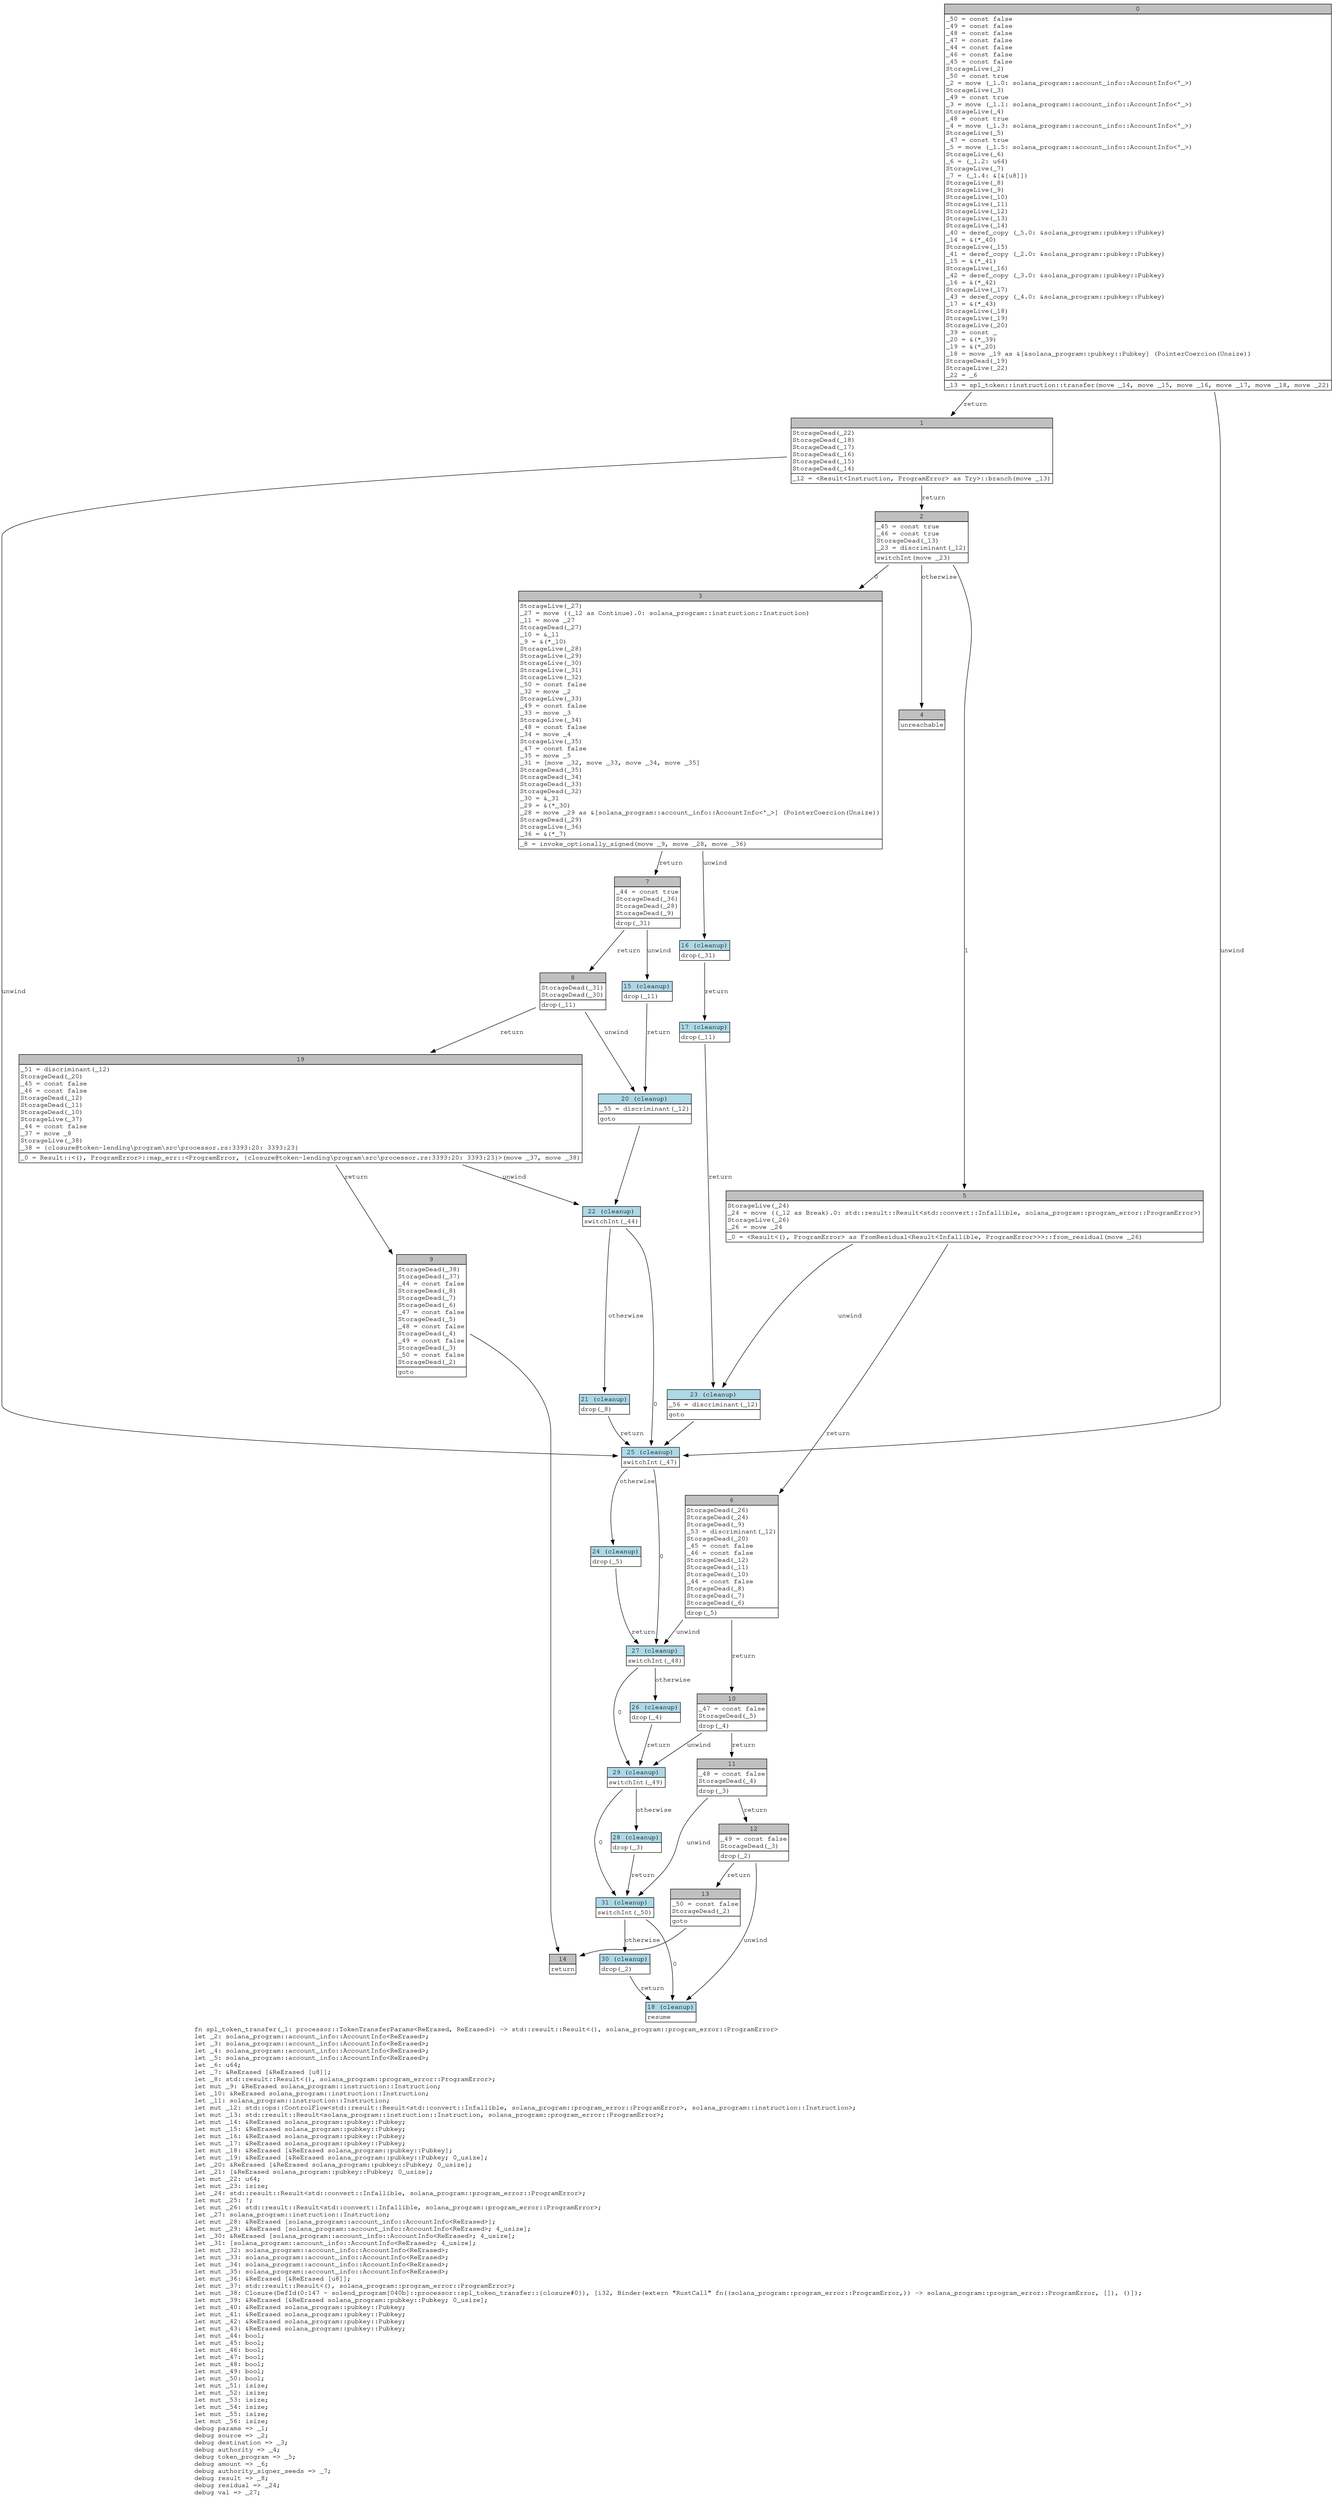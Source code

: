 digraph Mir_0_146 {
    graph [fontname="Courier, monospace"];
    node [fontname="Courier, monospace"];
    edge [fontname="Courier, monospace"];
    label=<fn spl_token_transfer(_1: processor::TokenTransferParams&lt;ReErased, ReErased&gt;) -&gt; std::result::Result&lt;(), solana_program::program_error::ProgramError&gt;<br align="left"/>let _2: solana_program::account_info::AccountInfo&lt;ReErased&gt;;<br align="left"/>let _3: solana_program::account_info::AccountInfo&lt;ReErased&gt;;<br align="left"/>let _4: solana_program::account_info::AccountInfo&lt;ReErased&gt;;<br align="left"/>let _5: solana_program::account_info::AccountInfo&lt;ReErased&gt;;<br align="left"/>let _6: u64;<br align="left"/>let _7: &amp;ReErased [&amp;ReErased [u8]];<br align="left"/>let _8: std::result::Result&lt;(), solana_program::program_error::ProgramError&gt;;<br align="left"/>let mut _9: &amp;ReErased solana_program::instruction::Instruction;<br align="left"/>let _10: &amp;ReErased solana_program::instruction::Instruction;<br align="left"/>let _11: solana_program::instruction::Instruction;<br align="left"/>let mut _12: std::ops::ControlFlow&lt;std::result::Result&lt;std::convert::Infallible, solana_program::program_error::ProgramError&gt;, solana_program::instruction::Instruction&gt;;<br align="left"/>let mut _13: std::result::Result&lt;solana_program::instruction::Instruction, solana_program::program_error::ProgramError&gt;;<br align="left"/>let mut _14: &amp;ReErased solana_program::pubkey::Pubkey;<br align="left"/>let mut _15: &amp;ReErased solana_program::pubkey::Pubkey;<br align="left"/>let mut _16: &amp;ReErased solana_program::pubkey::Pubkey;<br align="left"/>let mut _17: &amp;ReErased solana_program::pubkey::Pubkey;<br align="left"/>let mut _18: &amp;ReErased [&amp;ReErased solana_program::pubkey::Pubkey];<br align="left"/>let mut _19: &amp;ReErased [&amp;ReErased solana_program::pubkey::Pubkey; 0_usize];<br align="left"/>let _20: &amp;ReErased [&amp;ReErased solana_program::pubkey::Pubkey; 0_usize];<br align="left"/>let _21: [&amp;ReErased solana_program::pubkey::Pubkey; 0_usize];<br align="left"/>let mut _22: u64;<br align="left"/>let mut _23: isize;<br align="left"/>let _24: std::result::Result&lt;std::convert::Infallible, solana_program::program_error::ProgramError&gt;;<br align="left"/>let mut _25: !;<br align="left"/>let mut _26: std::result::Result&lt;std::convert::Infallible, solana_program::program_error::ProgramError&gt;;<br align="left"/>let _27: solana_program::instruction::Instruction;<br align="left"/>let mut _28: &amp;ReErased [solana_program::account_info::AccountInfo&lt;ReErased&gt;];<br align="left"/>let mut _29: &amp;ReErased [solana_program::account_info::AccountInfo&lt;ReErased&gt;; 4_usize];<br align="left"/>let _30: &amp;ReErased [solana_program::account_info::AccountInfo&lt;ReErased&gt;; 4_usize];<br align="left"/>let _31: [solana_program::account_info::AccountInfo&lt;ReErased&gt;; 4_usize];<br align="left"/>let mut _32: solana_program::account_info::AccountInfo&lt;ReErased&gt;;<br align="left"/>let mut _33: solana_program::account_info::AccountInfo&lt;ReErased&gt;;<br align="left"/>let mut _34: solana_program::account_info::AccountInfo&lt;ReErased&gt;;<br align="left"/>let mut _35: solana_program::account_info::AccountInfo&lt;ReErased&gt;;<br align="left"/>let mut _36: &amp;ReErased [&amp;ReErased [u8]];<br align="left"/>let mut _37: std::result::Result&lt;(), solana_program::program_error::ProgramError&gt;;<br align="left"/>let mut _38: Closure(DefId(0:147 ~ solend_program[040b]::processor::spl_token_transfer::{closure#0}), [i32, Binder(extern &quot;RustCall&quot; fn((solana_program::program_error::ProgramError,)) -&gt; solana_program::program_error::ProgramError, []), ()]);<br align="left"/>let mut _39: &amp;ReErased [&amp;ReErased solana_program::pubkey::Pubkey; 0_usize];<br align="left"/>let mut _40: &amp;ReErased solana_program::pubkey::Pubkey;<br align="left"/>let mut _41: &amp;ReErased solana_program::pubkey::Pubkey;<br align="left"/>let mut _42: &amp;ReErased solana_program::pubkey::Pubkey;<br align="left"/>let mut _43: &amp;ReErased solana_program::pubkey::Pubkey;<br align="left"/>let mut _44: bool;<br align="left"/>let mut _45: bool;<br align="left"/>let mut _46: bool;<br align="left"/>let mut _47: bool;<br align="left"/>let mut _48: bool;<br align="left"/>let mut _49: bool;<br align="left"/>let mut _50: bool;<br align="left"/>let mut _51: isize;<br align="left"/>let mut _52: isize;<br align="left"/>let mut _53: isize;<br align="left"/>let mut _54: isize;<br align="left"/>let mut _55: isize;<br align="left"/>let mut _56: isize;<br align="left"/>debug params =&gt; _1;<br align="left"/>debug source =&gt; _2;<br align="left"/>debug destination =&gt; _3;<br align="left"/>debug authority =&gt; _4;<br align="left"/>debug token_program =&gt; _5;<br align="left"/>debug amount =&gt; _6;<br align="left"/>debug authority_signer_seeds =&gt; _7;<br align="left"/>debug result =&gt; _8;<br align="left"/>debug residual =&gt; _24;<br align="left"/>debug val =&gt; _27;<br align="left"/>>;
    bb0__0_146 [shape="none", label=<<table border="0" cellborder="1" cellspacing="0"><tr><td bgcolor="gray" align="center" colspan="1">0</td></tr><tr><td align="left" balign="left">_50 = const false<br/>_49 = const false<br/>_48 = const false<br/>_47 = const false<br/>_44 = const false<br/>_46 = const false<br/>_45 = const false<br/>StorageLive(_2)<br/>_50 = const true<br/>_2 = move (_1.0: solana_program::account_info::AccountInfo&lt;'_&gt;)<br/>StorageLive(_3)<br/>_49 = const true<br/>_3 = move (_1.1: solana_program::account_info::AccountInfo&lt;'_&gt;)<br/>StorageLive(_4)<br/>_48 = const true<br/>_4 = move (_1.3: solana_program::account_info::AccountInfo&lt;'_&gt;)<br/>StorageLive(_5)<br/>_47 = const true<br/>_5 = move (_1.5: solana_program::account_info::AccountInfo&lt;'_&gt;)<br/>StorageLive(_6)<br/>_6 = (_1.2: u64)<br/>StorageLive(_7)<br/>_7 = (_1.4: &amp;[&amp;[u8]])<br/>StorageLive(_8)<br/>StorageLive(_9)<br/>StorageLive(_10)<br/>StorageLive(_11)<br/>StorageLive(_12)<br/>StorageLive(_13)<br/>StorageLive(_14)<br/>_40 = deref_copy (_5.0: &amp;solana_program::pubkey::Pubkey)<br/>_14 = &amp;(*_40)<br/>StorageLive(_15)<br/>_41 = deref_copy (_2.0: &amp;solana_program::pubkey::Pubkey)<br/>_15 = &amp;(*_41)<br/>StorageLive(_16)<br/>_42 = deref_copy (_3.0: &amp;solana_program::pubkey::Pubkey)<br/>_16 = &amp;(*_42)<br/>StorageLive(_17)<br/>_43 = deref_copy (_4.0: &amp;solana_program::pubkey::Pubkey)<br/>_17 = &amp;(*_43)<br/>StorageLive(_18)<br/>StorageLive(_19)<br/>StorageLive(_20)<br/>_39 = const _<br/>_20 = &amp;(*_39)<br/>_19 = &amp;(*_20)<br/>_18 = move _19 as &amp;[&amp;solana_program::pubkey::Pubkey] (PointerCoercion(Unsize))<br/>StorageDead(_19)<br/>StorageLive(_22)<br/>_22 = _6<br/></td></tr><tr><td align="left">_13 = spl_token::instruction::transfer(move _14, move _15, move _16, move _17, move _18, move _22)</td></tr></table>>];
    bb1__0_146 [shape="none", label=<<table border="0" cellborder="1" cellspacing="0"><tr><td bgcolor="gray" align="center" colspan="1">1</td></tr><tr><td align="left" balign="left">StorageDead(_22)<br/>StorageDead(_18)<br/>StorageDead(_17)<br/>StorageDead(_16)<br/>StorageDead(_15)<br/>StorageDead(_14)<br/></td></tr><tr><td align="left">_12 = &lt;Result&lt;Instruction, ProgramError&gt; as Try&gt;::branch(move _13)</td></tr></table>>];
    bb2__0_146 [shape="none", label=<<table border="0" cellborder="1" cellspacing="0"><tr><td bgcolor="gray" align="center" colspan="1">2</td></tr><tr><td align="left" balign="left">_45 = const true<br/>_46 = const true<br/>StorageDead(_13)<br/>_23 = discriminant(_12)<br/></td></tr><tr><td align="left">switchInt(move _23)</td></tr></table>>];
    bb3__0_146 [shape="none", label=<<table border="0" cellborder="1" cellspacing="0"><tr><td bgcolor="gray" align="center" colspan="1">3</td></tr><tr><td align="left" balign="left">StorageLive(_27)<br/>_27 = move ((_12 as Continue).0: solana_program::instruction::Instruction)<br/>_11 = move _27<br/>StorageDead(_27)<br/>_10 = &amp;_11<br/>_9 = &amp;(*_10)<br/>StorageLive(_28)<br/>StorageLive(_29)<br/>StorageLive(_30)<br/>StorageLive(_31)<br/>StorageLive(_32)<br/>_50 = const false<br/>_32 = move _2<br/>StorageLive(_33)<br/>_49 = const false<br/>_33 = move _3<br/>StorageLive(_34)<br/>_48 = const false<br/>_34 = move _4<br/>StorageLive(_35)<br/>_47 = const false<br/>_35 = move _5<br/>_31 = [move _32, move _33, move _34, move _35]<br/>StorageDead(_35)<br/>StorageDead(_34)<br/>StorageDead(_33)<br/>StorageDead(_32)<br/>_30 = &amp;_31<br/>_29 = &amp;(*_30)<br/>_28 = move _29 as &amp;[solana_program::account_info::AccountInfo&lt;'_&gt;] (PointerCoercion(Unsize))<br/>StorageDead(_29)<br/>StorageLive(_36)<br/>_36 = &amp;(*_7)<br/></td></tr><tr><td align="left">_8 = invoke_optionally_signed(move _9, move _28, move _36)</td></tr></table>>];
    bb4__0_146 [shape="none", label=<<table border="0" cellborder="1" cellspacing="0"><tr><td bgcolor="gray" align="center" colspan="1">4</td></tr><tr><td align="left">unreachable</td></tr></table>>];
    bb5__0_146 [shape="none", label=<<table border="0" cellborder="1" cellspacing="0"><tr><td bgcolor="gray" align="center" colspan="1">5</td></tr><tr><td align="left" balign="left">StorageLive(_24)<br/>_24 = move ((_12 as Break).0: std::result::Result&lt;std::convert::Infallible, solana_program::program_error::ProgramError&gt;)<br/>StorageLive(_26)<br/>_26 = move _24<br/></td></tr><tr><td align="left">_0 = &lt;Result&lt;(), ProgramError&gt; as FromResidual&lt;Result&lt;Infallible, ProgramError&gt;&gt;&gt;::from_residual(move _26)</td></tr></table>>];
    bb6__0_146 [shape="none", label=<<table border="0" cellborder="1" cellspacing="0"><tr><td bgcolor="gray" align="center" colspan="1">6</td></tr><tr><td align="left" balign="left">StorageDead(_26)<br/>StorageDead(_24)<br/>StorageDead(_9)<br/>_53 = discriminant(_12)<br/>StorageDead(_20)<br/>_45 = const false<br/>_46 = const false<br/>StorageDead(_12)<br/>StorageDead(_11)<br/>StorageDead(_10)<br/>_44 = const false<br/>StorageDead(_8)<br/>StorageDead(_7)<br/>StorageDead(_6)<br/></td></tr><tr><td align="left">drop(_5)</td></tr></table>>];
    bb7__0_146 [shape="none", label=<<table border="0" cellborder="1" cellspacing="0"><tr><td bgcolor="gray" align="center" colspan="1">7</td></tr><tr><td align="left" balign="left">_44 = const true<br/>StorageDead(_36)<br/>StorageDead(_28)<br/>StorageDead(_9)<br/></td></tr><tr><td align="left">drop(_31)</td></tr></table>>];
    bb8__0_146 [shape="none", label=<<table border="0" cellborder="1" cellspacing="0"><tr><td bgcolor="gray" align="center" colspan="1">8</td></tr><tr><td align="left" balign="left">StorageDead(_31)<br/>StorageDead(_30)<br/></td></tr><tr><td align="left">drop(_11)</td></tr></table>>];
    bb9__0_146 [shape="none", label=<<table border="0" cellborder="1" cellspacing="0"><tr><td bgcolor="gray" align="center" colspan="1">9</td></tr><tr><td align="left" balign="left">StorageDead(_38)<br/>StorageDead(_37)<br/>_44 = const false<br/>StorageDead(_8)<br/>StorageDead(_7)<br/>StorageDead(_6)<br/>_47 = const false<br/>StorageDead(_5)<br/>_48 = const false<br/>StorageDead(_4)<br/>_49 = const false<br/>StorageDead(_3)<br/>_50 = const false<br/>StorageDead(_2)<br/></td></tr><tr><td align="left">goto</td></tr></table>>];
    bb10__0_146 [shape="none", label=<<table border="0" cellborder="1" cellspacing="0"><tr><td bgcolor="gray" align="center" colspan="1">10</td></tr><tr><td align="left" balign="left">_47 = const false<br/>StorageDead(_5)<br/></td></tr><tr><td align="left">drop(_4)</td></tr></table>>];
    bb11__0_146 [shape="none", label=<<table border="0" cellborder="1" cellspacing="0"><tr><td bgcolor="gray" align="center" colspan="1">11</td></tr><tr><td align="left" balign="left">_48 = const false<br/>StorageDead(_4)<br/></td></tr><tr><td align="left">drop(_3)</td></tr></table>>];
    bb12__0_146 [shape="none", label=<<table border="0" cellborder="1" cellspacing="0"><tr><td bgcolor="gray" align="center" colspan="1">12</td></tr><tr><td align="left" balign="left">_49 = const false<br/>StorageDead(_3)<br/></td></tr><tr><td align="left">drop(_2)</td></tr></table>>];
    bb13__0_146 [shape="none", label=<<table border="0" cellborder="1" cellspacing="0"><tr><td bgcolor="gray" align="center" colspan="1">13</td></tr><tr><td align="left" balign="left">_50 = const false<br/>StorageDead(_2)<br/></td></tr><tr><td align="left">goto</td></tr></table>>];
    bb14__0_146 [shape="none", label=<<table border="0" cellborder="1" cellspacing="0"><tr><td bgcolor="gray" align="center" colspan="1">14</td></tr><tr><td align="left">return</td></tr></table>>];
    bb15__0_146 [shape="none", label=<<table border="0" cellborder="1" cellspacing="0"><tr><td bgcolor="lightblue" align="center" colspan="1">15 (cleanup)</td></tr><tr><td align="left">drop(_11)</td></tr></table>>];
    bb16__0_146 [shape="none", label=<<table border="0" cellborder="1" cellspacing="0"><tr><td bgcolor="lightblue" align="center" colspan="1">16 (cleanup)</td></tr><tr><td align="left">drop(_31)</td></tr></table>>];
    bb17__0_146 [shape="none", label=<<table border="0" cellborder="1" cellspacing="0"><tr><td bgcolor="lightblue" align="center" colspan="1">17 (cleanup)</td></tr><tr><td align="left">drop(_11)</td></tr></table>>];
    bb18__0_146 [shape="none", label=<<table border="0" cellborder="1" cellspacing="0"><tr><td bgcolor="lightblue" align="center" colspan="1">18 (cleanup)</td></tr><tr><td align="left">resume</td></tr></table>>];
    bb19__0_146 [shape="none", label=<<table border="0" cellborder="1" cellspacing="0"><tr><td bgcolor="gray" align="center" colspan="1">19</td></tr><tr><td align="left" balign="left">_51 = discriminant(_12)<br/>StorageDead(_20)<br/>_45 = const false<br/>_46 = const false<br/>StorageDead(_12)<br/>StorageDead(_11)<br/>StorageDead(_10)<br/>StorageLive(_37)<br/>_44 = const false<br/>_37 = move _8<br/>StorageLive(_38)<br/>_38 = {closure@token-lending\program\src\processor.rs:3393:20: 3393:23}<br/></td></tr><tr><td align="left">_0 = Result::&lt;(), ProgramError&gt;::map_err::&lt;ProgramError, {closure@token-lending\program\src\processor.rs:3393:20: 3393:23}&gt;(move _37, move _38)</td></tr></table>>];
    bb20__0_146 [shape="none", label=<<table border="0" cellborder="1" cellspacing="0"><tr><td bgcolor="lightblue" align="center" colspan="1">20 (cleanup)</td></tr><tr><td align="left" balign="left">_55 = discriminant(_12)<br/></td></tr><tr><td align="left">goto</td></tr></table>>];
    bb21__0_146 [shape="none", label=<<table border="0" cellborder="1" cellspacing="0"><tr><td bgcolor="lightblue" align="center" colspan="1">21 (cleanup)</td></tr><tr><td align="left">drop(_8)</td></tr></table>>];
    bb22__0_146 [shape="none", label=<<table border="0" cellborder="1" cellspacing="0"><tr><td bgcolor="lightblue" align="center" colspan="1">22 (cleanup)</td></tr><tr><td align="left">switchInt(_44)</td></tr></table>>];
    bb23__0_146 [shape="none", label=<<table border="0" cellborder="1" cellspacing="0"><tr><td bgcolor="lightblue" align="center" colspan="1">23 (cleanup)</td></tr><tr><td align="left" balign="left">_56 = discriminant(_12)<br/></td></tr><tr><td align="left">goto</td></tr></table>>];
    bb24__0_146 [shape="none", label=<<table border="0" cellborder="1" cellspacing="0"><tr><td bgcolor="lightblue" align="center" colspan="1">24 (cleanup)</td></tr><tr><td align="left">drop(_5)</td></tr></table>>];
    bb25__0_146 [shape="none", label=<<table border="0" cellborder="1" cellspacing="0"><tr><td bgcolor="lightblue" align="center" colspan="1">25 (cleanup)</td></tr><tr><td align="left">switchInt(_47)</td></tr></table>>];
    bb26__0_146 [shape="none", label=<<table border="0" cellborder="1" cellspacing="0"><tr><td bgcolor="lightblue" align="center" colspan="1">26 (cleanup)</td></tr><tr><td align="left">drop(_4)</td></tr></table>>];
    bb27__0_146 [shape="none", label=<<table border="0" cellborder="1" cellspacing="0"><tr><td bgcolor="lightblue" align="center" colspan="1">27 (cleanup)</td></tr><tr><td align="left">switchInt(_48)</td></tr></table>>];
    bb28__0_146 [shape="none", label=<<table border="0" cellborder="1" cellspacing="0"><tr><td bgcolor="lightblue" align="center" colspan="1">28 (cleanup)</td></tr><tr><td align="left">drop(_3)</td></tr></table>>];
    bb29__0_146 [shape="none", label=<<table border="0" cellborder="1" cellspacing="0"><tr><td bgcolor="lightblue" align="center" colspan="1">29 (cleanup)</td></tr><tr><td align="left">switchInt(_49)</td></tr></table>>];
    bb30__0_146 [shape="none", label=<<table border="0" cellborder="1" cellspacing="0"><tr><td bgcolor="lightblue" align="center" colspan="1">30 (cleanup)</td></tr><tr><td align="left">drop(_2)</td></tr></table>>];
    bb31__0_146 [shape="none", label=<<table border="0" cellborder="1" cellspacing="0"><tr><td bgcolor="lightblue" align="center" colspan="1">31 (cleanup)</td></tr><tr><td align="left">switchInt(_50)</td></tr></table>>];
    bb0__0_146 -> bb1__0_146 [label="return"];
    bb0__0_146 -> bb25__0_146 [label="unwind"];
    bb1__0_146 -> bb2__0_146 [label="return"];
    bb1__0_146 -> bb25__0_146 [label="unwind"];
    bb2__0_146 -> bb3__0_146 [label="0"];
    bb2__0_146 -> bb5__0_146 [label="1"];
    bb2__0_146 -> bb4__0_146 [label="otherwise"];
    bb3__0_146 -> bb7__0_146 [label="return"];
    bb3__0_146 -> bb16__0_146 [label="unwind"];
    bb5__0_146 -> bb6__0_146 [label="return"];
    bb5__0_146 -> bb23__0_146 [label="unwind"];
    bb6__0_146 -> bb10__0_146 [label="return"];
    bb6__0_146 -> bb27__0_146 [label="unwind"];
    bb7__0_146 -> bb8__0_146 [label="return"];
    bb7__0_146 -> bb15__0_146 [label="unwind"];
    bb8__0_146 -> bb19__0_146 [label="return"];
    bb8__0_146 -> bb20__0_146 [label="unwind"];
    bb9__0_146 -> bb14__0_146 [label=""];
    bb10__0_146 -> bb11__0_146 [label="return"];
    bb10__0_146 -> bb29__0_146 [label="unwind"];
    bb11__0_146 -> bb12__0_146 [label="return"];
    bb11__0_146 -> bb31__0_146 [label="unwind"];
    bb12__0_146 -> bb13__0_146 [label="return"];
    bb12__0_146 -> bb18__0_146 [label="unwind"];
    bb13__0_146 -> bb14__0_146 [label=""];
    bb15__0_146 -> bb20__0_146 [label="return"];
    bb16__0_146 -> bb17__0_146 [label="return"];
    bb17__0_146 -> bb23__0_146 [label="return"];
    bb19__0_146 -> bb9__0_146 [label="return"];
    bb19__0_146 -> bb22__0_146 [label="unwind"];
    bb20__0_146 -> bb22__0_146 [label=""];
    bb21__0_146 -> bb25__0_146 [label="return"];
    bb22__0_146 -> bb25__0_146 [label="0"];
    bb22__0_146 -> bb21__0_146 [label="otherwise"];
    bb23__0_146 -> bb25__0_146 [label=""];
    bb24__0_146 -> bb27__0_146 [label="return"];
    bb25__0_146 -> bb27__0_146 [label="0"];
    bb25__0_146 -> bb24__0_146 [label="otherwise"];
    bb26__0_146 -> bb29__0_146 [label="return"];
    bb27__0_146 -> bb29__0_146 [label="0"];
    bb27__0_146 -> bb26__0_146 [label="otherwise"];
    bb28__0_146 -> bb31__0_146 [label="return"];
    bb29__0_146 -> bb31__0_146 [label="0"];
    bb29__0_146 -> bb28__0_146 [label="otherwise"];
    bb30__0_146 -> bb18__0_146 [label="return"];
    bb31__0_146 -> bb18__0_146 [label="0"];
    bb31__0_146 -> bb30__0_146 [label="otherwise"];
}
